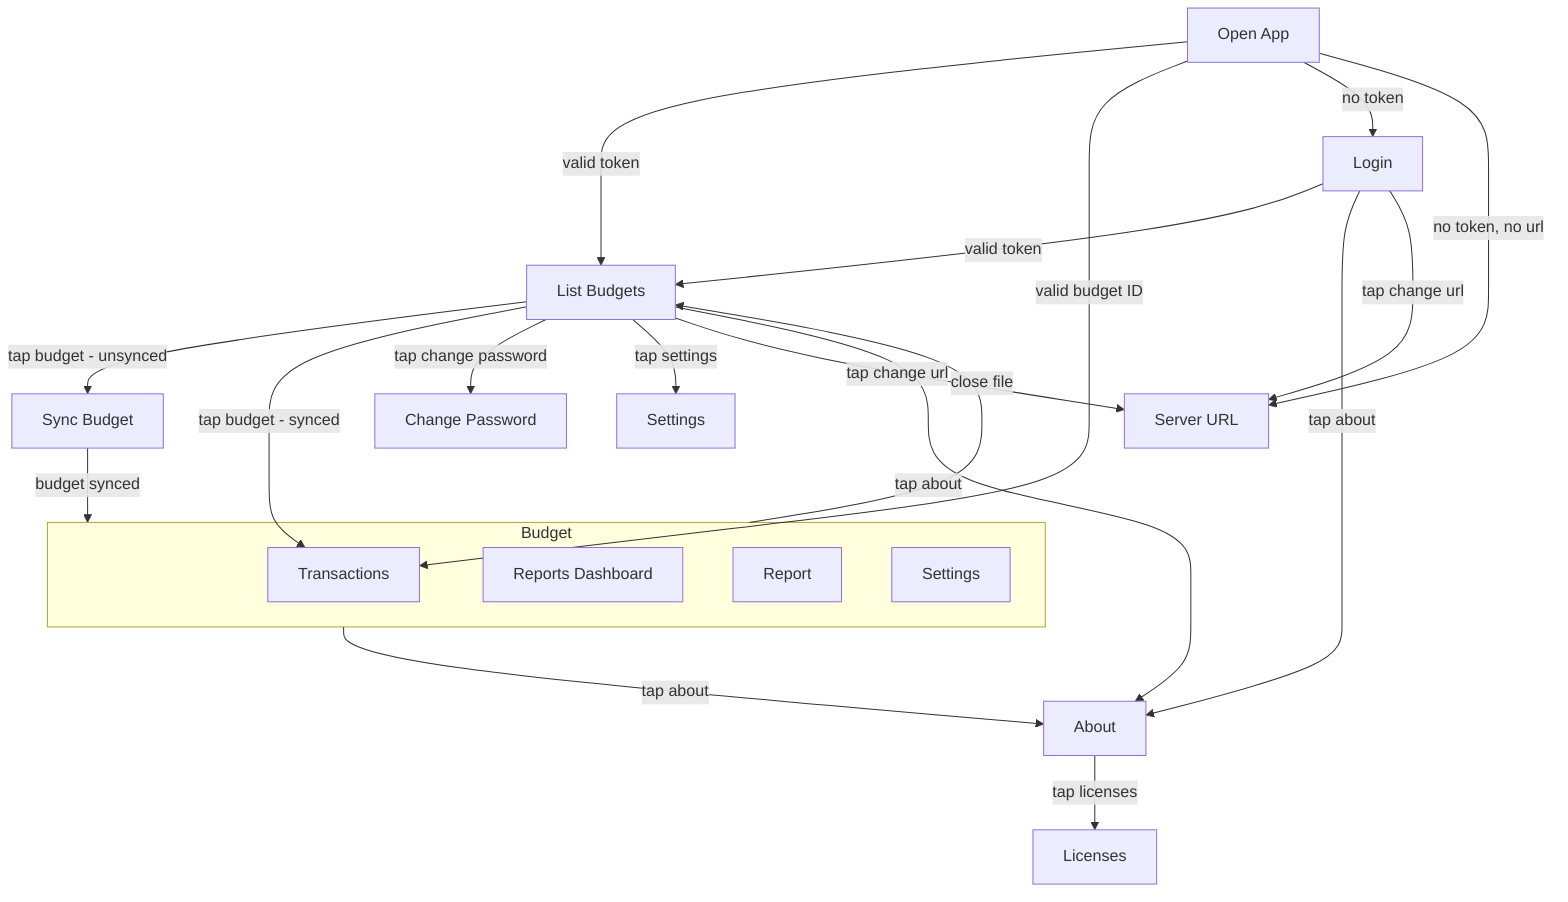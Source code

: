 flowchart TD
  app["Open App"]
  budgetList["List Budgets"]
  budgetSync["Sync Budget"]
  info["About"]
  licenses["Licenses"]
  login["Login"]
  password["Change Password"]
  settings["Settings"]
  url["Server URL"]

  subgraph budget["Budget"]
    transactions["Transactions"]
    reportsDashboard["Reports Dashboard"]
    report["Report"]
    budgetSettings["Settings"]
  end

  app --valid token--> budgetList
  app --valid budget ID--> transactions
  app --no token--> login
  app --no token, no url--> url

  budgetList --tap budget - unsynced--> budgetSync
  budgetList --tap budget - synced--> transactions
  budgetList --tap change password--> password
  budgetList --tap settings--> settings
  budgetList --tap change url--> url
  budgetList --tap about--> info

  budgetSync --budget synced--> budget

  info -- tap licenses--> licenses

  login --valid token--> budgetList
  login --tap about--> info
  login --tap change url--> url

  budget --close file--> budgetList
  budget --tap about--> info